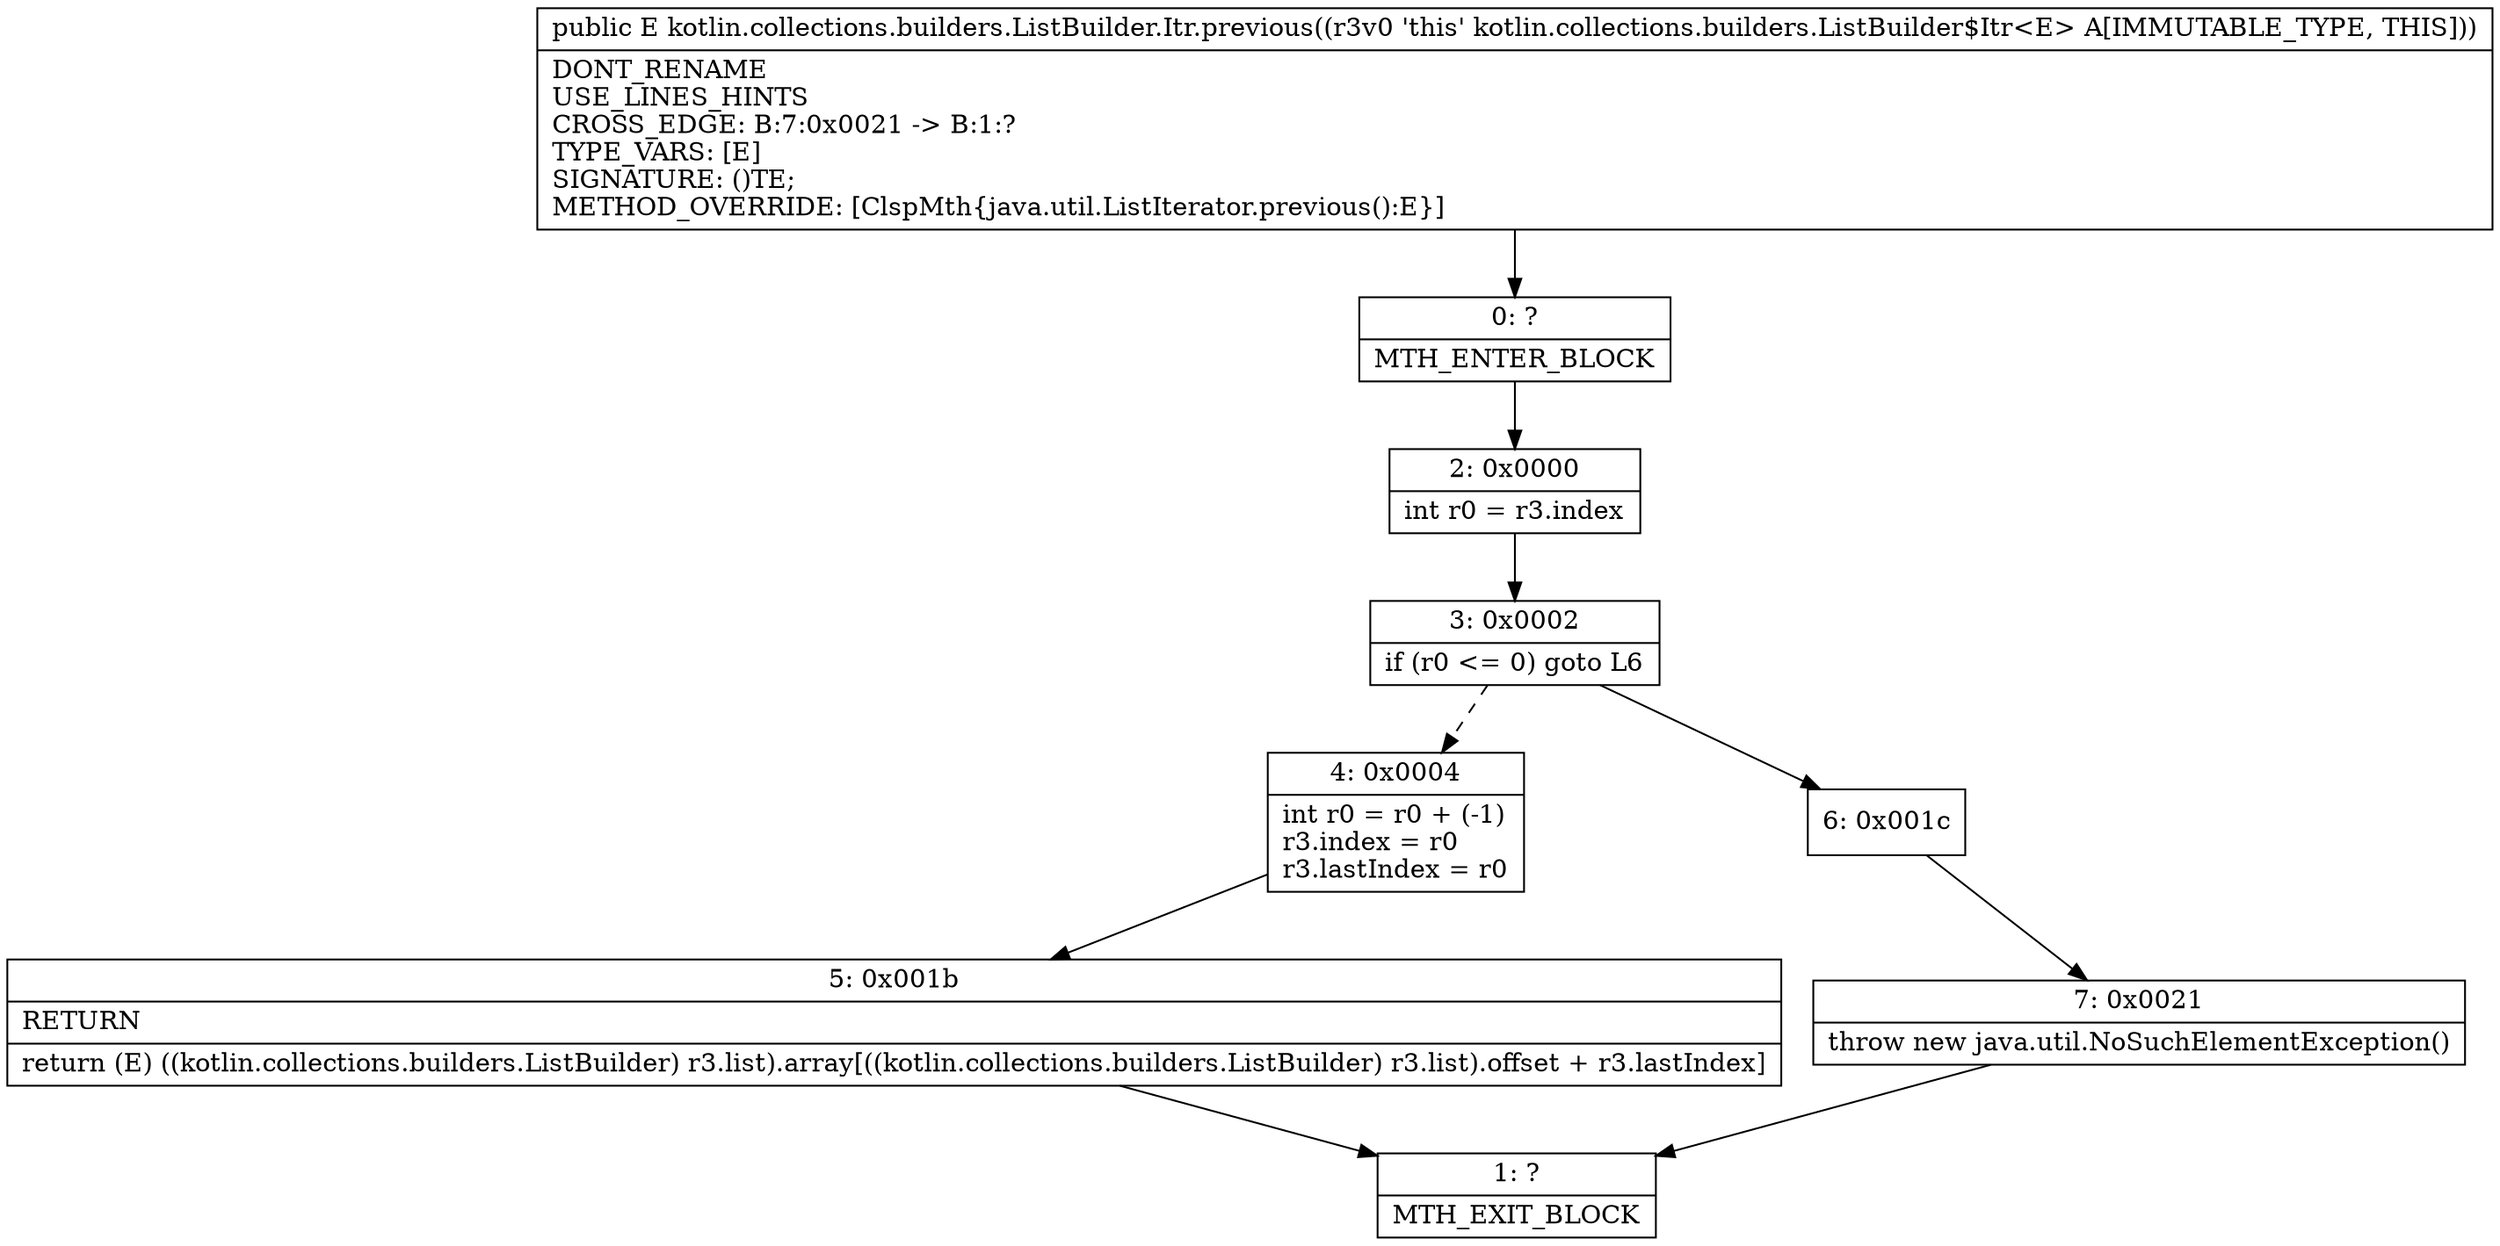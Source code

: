 digraph "CFG forkotlin.collections.builders.ListBuilder.Itr.previous()Ljava\/lang\/Object;" {
Node_0 [shape=record,label="{0\:\ ?|MTH_ENTER_BLOCK\l}"];
Node_2 [shape=record,label="{2\:\ 0x0000|int r0 = r3.index\l}"];
Node_3 [shape=record,label="{3\:\ 0x0002|if (r0 \<= 0) goto L6\l}"];
Node_4 [shape=record,label="{4\:\ 0x0004|int r0 = r0 + (\-1)\lr3.index = r0\lr3.lastIndex = r0\l}"];
Node_5 [shape=record,label="{5\:\ 0x001b|RETURN\l|return (E) ((kotlin.collections.builders.ListBuilder) r3.list).array[((kotlin.collections.builders.ListBuilder) r3.list).offset + r3.lastIndex]\l}"];
Node_1 [shape=record,label="{1\:\ ?|MTH_EXIT_BLOCK\l}"];
Node_6 [shape=record,label="{6\:\ 0x001c}"];
Node_7 [shape=record,label="{7\:\ 0x0021|throw new java.util.NoSuchElementException()\l}"];
MethodNode[shape=record,label="{public E kotlin.collections.builders.ListBuilder.Itr.previous((r3v0 'this' kotlin.collections.builders.ListBuilder$Itr\<E\> A[IMMUTABLE_TYPE, THIS]))  | DONT_RENAME\lUSE_LINES_HINTS\lCROSS_EDGE: B:7:0x0021 \-\> B:1:?\lTYPE_VARS: [E]\lSIGNATURE: ()TE;\lMETHOD_OVERRIDE: [ClspMth\{java.util.ListIterator.previous():E\}]\l}"];
MethodNode -> Node_0;Node_0 -> Node_2;
Node_2 -> Node_3;
Node_3 -> Node_4[style=dashed];
Node_3 -> Node_6;
Node_4 -> Node_5;
Node_5 -> Node_1;
Node_6 -> Node_7;
Node_7 -> Node_1;
}

